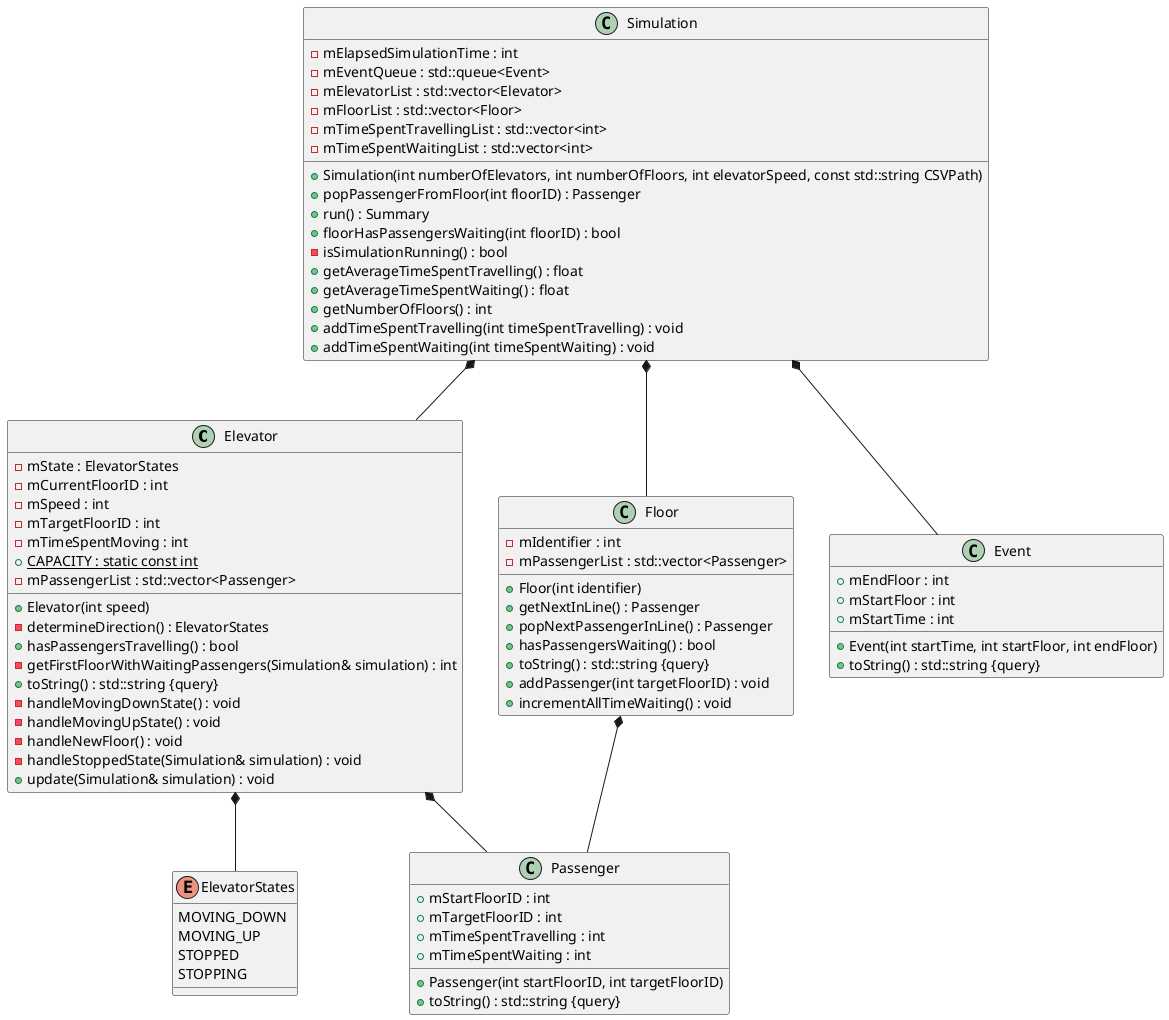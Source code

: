 @startuml Elevators


/' Objects '/

class Elevator {
	+Elevator(int speed)
	-determineDirection() : ElevatorStates
	-mState : ElevatorStates
	+hasPassengersTravelling() : bool
	-getFirstFloorWithWaitingPassengers(Simulation& simulation) : int
	-mCurrentFloorID : int
	-mSpeed : int
	-mTargetFloorID : int
	-mTimeSpentMoving : int
	+{static} CAPACITY : static const int
	+toString() : std::string {query}
	-mPassengerList : std::vector<Passenger>
	-handleMovingDownState() : void
	-handleMovingUpState() : void
	-handleNewFloor() : void
	-handleStoppedState(Simulation& simulation) : void
	+update(Simulation& simulation) : void
}


class Floor {
	+Floor(int identifier)
	+getNextInLine() : Passenger
	+popNextPassengerInLine() : Passenger
	+hasPassengersWaiting() : bool
	-mIdentifier : int
	+toString() : std::string {query}
	-mPassengerList : std::vector<Passenger>
	+addPassenger(int targetFloorID) : void
	+incrementAllTimeWaiting() : void
}


class Simulation {
	+Simulation(int numberOfElevators, int numberOfFloors, int elevatorSpeed, const std::string CSVPath)
	+popPassengerFromFloor(int floorID) : Passenger
	+run() : Summary
	+floorHasPassengersWaiting(int floorID) : bool
	-isSimulationRunning() : bool
	+getAverageTimeSpentTravelling() : float
	+getAverageTimeSpentWaiting() : float
	+getNumberOfFloors() : int
	-mElapsedSimulationTime : int
	-mEventQueue : std::queue<Event>
	-mElevatorList : std::vector<Elevator>
	-mFloorList : std::vector<Floor>
	-mTimeSpentTravellingList : std::vector<int>
	-mTimeSpentWaitingList : std::vector<int>
	+addTimeSpentTravelling(int timeSpentTravelling) : void
	+addTimeSpentWaiting(int timeSpentWaiting) : void
}


enum ElevatorStates {
	MOVING_DOWN
	MOVING_UP
	STOPPED
	STOPPING
}


class Event {
	+Event(int startTime, int startFloor, int endFloor)
	+mEndFloor : int
	+mStartFloor : int
	+mStartTime : int
	+toString() : std::string {query}
}


class Passenger {
	+Passenger(int startFloorID, int targetFloorID)
	+mStartFloorID : int
	+mTargetFloorID : int
	+mTimeSpentTravelling : int
	+mTimeSpentWaiting : int
	+toString() : std::string {query}
}




/' Inheritance relationships '/




/' Aggregation relationships '/

.Elevator *-- .ElevatorStates


.Elevator *-- .Passenger


.Floor *-- .Passenger


.Simulation *-- .Elevator


.Simulation *-- .Event


.Simulation *-- .Floor






/' Nested objects '/



@enduml
